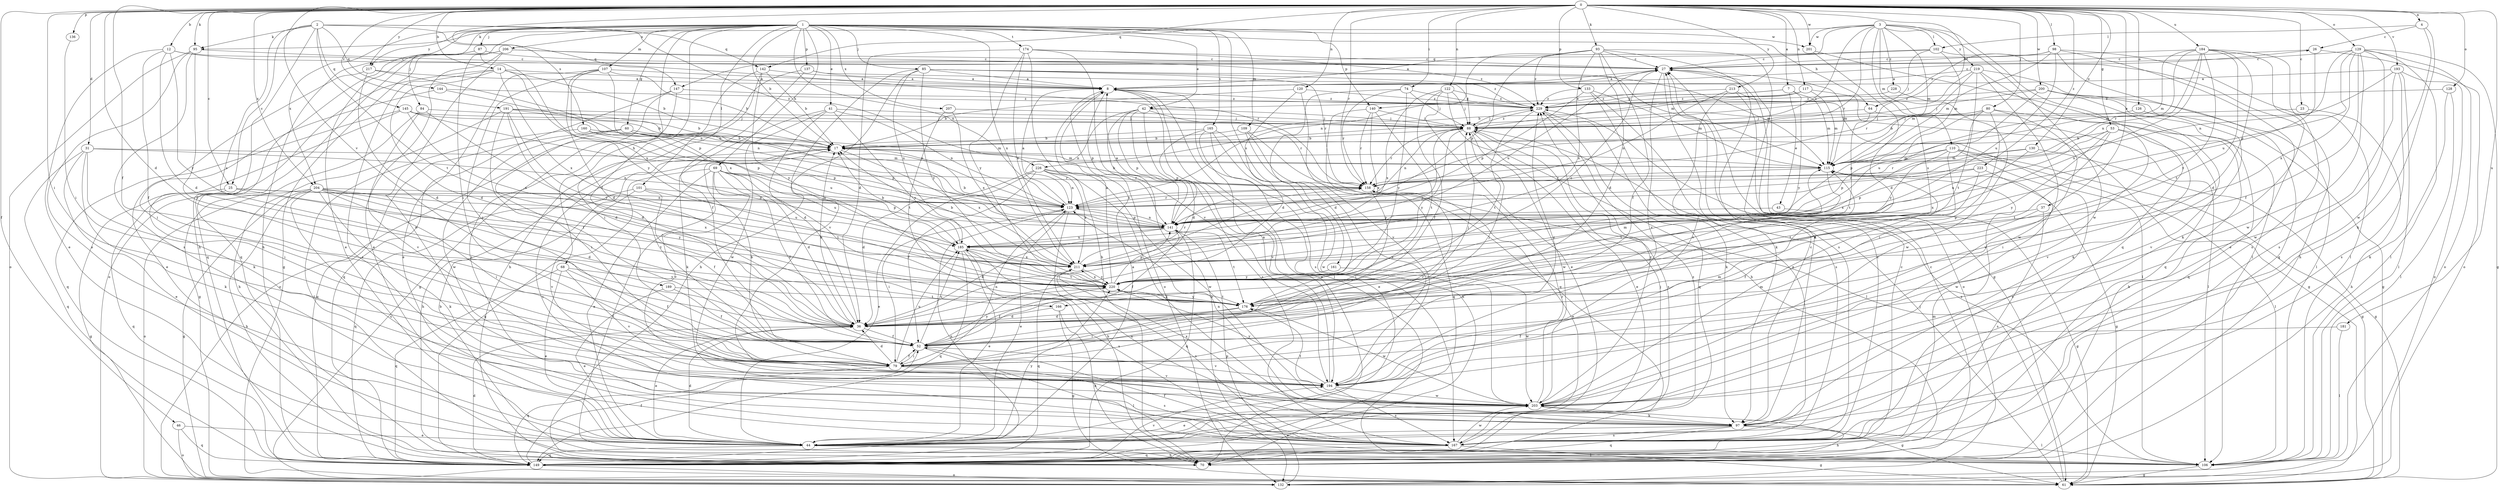 strict digraph  {
0;
1;
2;
3;
4;
7;
8;
12;
14;
17;
23;
25;
26;
27;
31;
36;
37;
41;
42;
43;
44;
46;
52;
53;
60;
61;
64;
68;
69;
70;
74;
79;
80;
84;
85;
87;
88;
93;
95;
97;
98;
101;
102;
106;
107;
109;
110;
115;
117;
120;
122;
123;
126;
128;
129;
130;
132;
133;
136;
137;
140;
141;
142;
144;
145;
147;
149;
158;
160;
161;
165;
166;
167;
174;
176;
181;
184;
185;
189;
191;
193;
194;
200;
201;
203;
204;
206;
207;
211;
213;
217;
219;
220;
223;
226;
228;
229;
0 -> 4  [label=a];
0 -> 7  [label=a];
0 -> 12  [label=b];
0 -> 14  [label=b];
0 -> 23  [label=c];
0 -> 25  [label=c];
0 -> 31  [label=d];
0 -> 36  [label=d];
0 -> 37  [label=e];
0 -> 46  [label=f];
0 -> 52  [label=f];
0 -> 53  [label=g];
0 -> 64  [label=h];
0 -> 74  [label=i];
0 -> 79  [label=i];
0 -> 80  [label=j];
0 -> 93  [label=k];
0 -> 95  [label=k];
0 -> 98  [label=l];
0 -> 117  [label=n];
0 -> 120  [label=n];
0 -> 122  [label=n];
0 -> 126  [label=o];
0 -> 128  [label=o];
0 -> 129  [label=o];
0 -> 130  [label=o];
0 -> 133  [label=p];
0 -> 136  [label=p];
0 -> 142  [label=q];
0 -> 158  [label=r];
0 -> 160  [label=s];
0 -> 181  [label=u];
0 -> 184  [label=u];
0 -> 189  [label=v];
0 -> 191  [label=v];
0 -> 193  [label=v];
0 -> 200  [label=w];
0 -> 201  [label=w];
0 -> 204  [label=x];
0 -> 213  [label=y];
0 -> 217  [label=y];
0 -> 223  [label=z];
1 -> 17  [label=b];
1 -> 41  [label=e];
1 -> 42  [label=e];
1 -> 52  [label=f];
1 -> 60  [label=g];
1 -> 64  [label=h];
1 -> 68  [label=h];
1 -> 69  [label=h];
1 -> 70  [label=h];
1 -> 79  [label=i];
1 -> 84  [label=j];
1 -> 85  [label=j];
1 -> 87  [label=j];
1 -> 101  [label=l];
1 -> 107  [label=m];
1 -> 109  [label=m];
1 -> 123  [label=n];
1 -> 137  [label=p];
1 -> 140  [label=p];
1 -> 161  [label=s];
1 -> 165  [label=s];
1 -> 174  [label=t];
1 -> 201  [label=w];
1 -> 204  [label=x];
1 -> 206  [label=x];
1 -> 207  [label=x];
1 -> 211  [label=x];
1 -> 217  [label=y];
2 -> 25  [label=c];
2 -> 70  [label=h];
2 -> 95  [label=k];
2 -> 142  [label=q];
2 -> 144  [label=q];
2 -> 145  [label=q];
2 -> 147  [label=q];
2 -> 166  [label=s];
2 -> 176  [label=t];
2 -> 226  [label=z];
3 -> 95  [label=k];
3 -> 102  [label=l];
3 -> 110  [label=m];
3 -> 115  [label=m];
3 -> 147  [label=q];
3 -> 149  [label=q];
3 -> 158  [label=r];
3 -> 166  [label=s];
3 -> 201  [label=w];
3 -> 203  [label=w];
3 -> 219  [label=y];
3 -> 226  [label=z];
3 -> 228  [label=z];
4 -> 26  [label=c];
4 -> 97  [label=k];
4 -> 102  [label=l];
4 -> 203  [label=w];
7 -> 42  [label=e];
7 -> 43  [label=e];
7 -> 115  [label=m];
7 -> 140  [label=p];
7 -> 220  [label=y];
8 -> 26  [label=c];
8 -> 27  [label=c];
8 -> 106  [label=l];
8 -> 132  [label=o];
8 -> 141  [label=p];
8 -> 167  [label=s];
8 -> 229  [label=z];
12 -> 27  [label=c];
12 -> 36  [label=d];
12 -> 44  [label=e];
12 -> 52  [label=f];
12 -> 158  [label=r];
12 -> 220  [label=y];
14 -> 8  [label=a];
14 -> 17  [label=b];
14 -> 36  [label=d];
14 -> 132  [label=o];
14 -> 167  [label=s];
14 -> 185  [label=u];
14 -> 211  [label=x];
17 -> 70  [label=h];
17 -> 115  [label=m];
17 -> 167  [label=s];
17 -> 211  [label=x];
23 -> 70  [label=h];
23 -> 88  [label=j];
25 -> 61  [label=g];
25 -> 123  [label=n];
25 -> 141  [label=p];
25 -> 149  [label=q];
25 -> 176  [label=t];
26 -> 27  [label=c];
26 -> 132  [label=o];
26 -> 185  [label=u];
27 -> 8  [label=a];
27 -> 61  [label=g];
27 -> 97  [label=k];
27 -> 115  [label=m];
27 -> 185  [label=u];
27 -> 194  [label=v];
31 -> 44  [label=e];
31 -> 79  [label=i];
31 -> 97  [label=k];
31 -> 115  [label=m];
31 -> 123  [label=n];
31 -> 149  [label=q];
36 -> 17  [label=b];
36 -> 44  [label=e];
36 -> 52  [label=f];
36 -> 88  [label=j];
37 -> 52  [label=f];
37 -> 141  [label=p];
37 -> 167  [label=s];
41 -> 36  [label=d];
41 -> 88  [label=j];
41 -> 97  [label=k];
41 -> 123  [label=n];
41 -> 203  [label=w];
41 -> 220  [label=y];
42 -> 36  [label=d];
42 -> 88  [label=j];
42 -> 123  [label=n];
42 -> 132  [label=o];
42 -> 141  [label=p];
42 -> 158  [label=r];
42 -> 167  [label=s];
43 -> 61  [label=g];
43 -> 141  [label=p];
44 -> 8  [label=a];
44 -> 36  [label=d];
44 -> 70  [label=h];
44 -> 88  [label=j];
44 -> 106  [label=l];
44 -> 149  [label=q];
44 -> 220  [label=y];
46 -> 44  [label=e];
46 -> 132  [label=o];
46 -> 149  [label=q];
52 -> 79  [label=i];
52 -> 88  [label=j];
52 -> 106  [label=l];
52 -> 185  [label=u];
52 -> 194  [label=v];
52 -> 220  [label=y];
53 -> 17  [label=b];
53 -> 79  [label=i];
53 -> 176  [label=t];
53 -> 185  [label=u];
53 -> 194  [label=v];
53 -> 220  [label=y];
60 -> 17  [label=b];
60 -> 79  [label=i];
60 -> 115  [label=m];
60 -> 141  [label=p];
60 -> 149  [label=q];
60 -> 203  [label=w];
61 -> 88  [label=j];
61 -> 229  [label=z];
64 -> 88  [label=j];
64 -> 106  [label=l];
64 -> 176  [label=t];
68 -> 44  [label=e];
68 -> 52  [label=f];
68 -> 149  [label=q];
68 -> 194  [label=v];
68 -> 220  [label=y];
69 -> 36  [label=d];
69 -> 44  [label=e];
69 -> 52  [label=f];
69 -> 106  [label=l];
69 -> 149  [label=q];
69 -> 158  [label=r];
69 -> 176  [label=t];
69 -> 185  [label=u];
69 -> 194  [label=v];
70 -> 8  [label=a];
70 -> 27  [label=c];
74 -> 36  [label=d];
74 -> 88  [label=j];
74 -> 158  [label=r];
74 -> 220  [label=y];
74 -> 229  [label=z];
79 -> 17  [label=b];
79 -> 36  [label=d];
79 -> 52  [label=f];
79 -> 123  [label=n];
79 -> 149  [label=q];
79 -> 158  [label=r];
79 -> 167  [label=s];
79 -> 185  [label=u];
79 -> 194  [label=v];
79 -> 229  [label=z];
80 -> 17  [label=b];
80 -> 70  [label=h];
80 -> 79  [label=i];
80 -> 88  [label=j];
80 -> 141  [label=p];
80 -> 194  [label=v];
80 -> 220  [label=y];
84 -> 36  [label=d];
84 -> 61  [label=g];
84 -> 88  [label=j];
84 -> 194  [label=v];
85 -> 8  [label=a];
85 -> 70  [label=h];
85 -> 115  [label=m];
85 -> 158  [label=r];
85 -> 185  [label=u];
85 -> 194  [label=v];
85 -> 220  [label=y];
85 -> 229  [label=z];
87 -> 27  [label=c];
87 -> 44  [label=e];
87 -> 149  [label=q];
87 -> 220  [label=y];
88 -> 17  [label=b];
88 -> 44  [label=e];
88 -> 123  [label=n];
88 -> 158  [label=r];
88 -> 167  [label=s];
88 -> 203  [label=w];
88 -> 220  [label=y];
88 -> 229  [label=z];
93 -> 27  [label=c];
93 -> 36  [label=d];
93 -> 52  [label=f];
93 -> 97  [label=k];
93 -> 123  [label=n];
93 -> 141  [label=p];
93 -> 167  [label=s];
93 -> 211  [label=x];
93 -> 229  [label=z];
95 -> 27  [label=c];
95 -> 44  [label=e];
95 -> 52  [label=f];
95 -> 132  [label=o];
95 -> 167  [label=s];
97 -> 27  [label=c];
97 -> 44  [label=e];
97 -> 70  [label=h];
97 -> 106  [label=l];
97 -> 149  [label=q];
97 -> 167  [label=s];
97 -> 185  [label=u];
98 -> 27  [label=c];
98 -> 44  [label=e];
98 -> 106  [label=l];
98 -> 115  [label=m];
98 -> 149  [label=q];
98 -> 185  [label=u];
98 -> 229  [label=z];
101 -> 52  [label=f];
101 -> 123  [label=n];
101 -> 149  [label=q];
101 -> 185  [label=u];
101 -> 194  [label=v];
102 -> 8  [label=a];
102 -> 27  [label=c];
102 -> 70  [label=h];
102 -> 88  [label=j];
102 -> 115  [label=m];
106 -> 17  [label=b];
106 -> 61  [label=g];
107 -> 8  [label=a];
107 -> 17  [label=b];
107 -> 36  [label=d];
107 -> 44  [label=e];
107 -> 79  [label=i];
107 -> 141  [label=p];
107 -> 211  [label=x];
109 -> 17  [label=b];
109 -> 106  [label=l];
109 -> 149  [label=q];
109 -> 194  [label=v];
110 -> 36  [label=d];
110 -> 61  [label=g];
110 -> 106  [label=l];
110 -> 115  [label=m];
110 -> 141  [label=p];
110 -> 167  [label=s];
110 -> 211  [label=x];
115 -> 61  [label=g];
115 -> 158  [label=r];
115 -> 176  [label=t];
117 -> 17  [label=b];
117 -> 61  [label=g];
117 -> 88  [label=j];
117 -> 115  [label=m];
117 -> 229  [label=z];
120 -> 17  [label=b];
120 -> 36  [label=d];
120 -> 194  [label=v];
120 -> 229  [label=z];
122 -> 44  [label=e];
122 -> 52  [label=f];
122 -> 70  [label=h];
122 -> 88  [label=j];
122 -> 211  [label=x];
122 -> 229  [label=z];
123 -> 8  [label=a];
123 -> 44  [label=e];
123 -> 70  [label=h];
123 -> 79  [label=i];
123 -> 141  [label=p];
123 -> 158  [label=r];
126 -> 88  [label=j];
126 -> 194  [label=v];
128 -> 97  [label=k];
128 -> 106  [label=l];
128 -> 229  [label=z];
129 -> 27  [label=c];
129 -> 52  [label=f];
129 -> 61  [label=g];
129 -> 106  [label=l];
129 -> 123  [label=n];
129 -> 132  [label=o];
129 -> 141  [label=p];
129 -> 167  [label=s];
129 -> 203  [label=w];
129 -> 211  [label=x];
130 -> 61  [label=g];
130 -> 115  [label=m];
130 -> 158  [label=r];
130 -> 211  [label=x];
132 -> 141  [label=p];
133 -> 44  [label=e];
133 -> 115  [label=m];
133 -> 141  [label=p];
133 -> 167  [label=s];
133 -> 229  [label=z];
136 -> 79  [label=i];
137 -> 8  [label=a];
137 -> 52  [label=f];
137 -> 88  [label=j];
137 -> 167  [label=s];
140 -> 88  [label=j];
140 -> 149  [label=q];
140 -> 158  [label=r];
140 -> 176  [label=t];
140 -> 211  [label=x];
141 -> 8  [label=a];
141 -> 17  [label=b];
141 -> 36  [label=d];
141 -> 52  [label=f];
141 -> 123  [label=n];
141 -> 149  [label=q];
141 -> 176  [label=t];
141 -> 185  [label=u];
142 -> 8  [label=a];
142 -> 17  [label=b];
142 -> 70  [label=h];
142 -> 79  [label=i];
142 -> 220  [label=y];
144 -> 44  [label=e];
144 -> 123  [label=n];
144 -> 229  [label=z];
145 -> 17  [label=b];
145 -> 88  [label=j];
145 -> 97  [label=k];
145 -> 141  [label=p];
145 -> 149  [label=q];
145 -> 211  [label=x];
147 -> 61  [label=g];
147 -> 132  [label=o];
147 -> 149  [label=q];
147 -> 229  [label=z];
149 -> 27  [label=c];
149 -> 36  [label=d];
149 -> 52  [label=f];
149 -> 115  [label=m];
149 -> 123  [label=n];
149 -> 132  [label=o];
149 -> 194  [label=v];
158 -> 17  [label=b];
158 -> 44  [label=e];
158 -> 79  [label=i];
158 -> 123  [label=n];
160 -> 17  [label=b];
160 -> 106  [label=l];
160 -> 141  [label=p];
160 -> 185  [label=u];
161 -> 203  [label=w];
161 -> 220  [label=y];
165 -> 17  [label=b];
165 -> 44  [label=e];
165 -> 70  [label=h];
165 -> 141  [label=p];
165 -> 194  [label=v];
165 -> 203  [label=w];
166 -> 36  [label=d];
166 -> 61  [label=g];
166 -> 70  [label=h];
167 -> 27  [label=c];
167 -> 52  [label=f];
167 -> 61  [label=g];
167 -> 149  [label=q];
167 -> 203  [label=w];
167 -> 229  [label=z];
174 -> 27  [label=c];
174 -> 36  [label=d];
174 -> 70  [label=h];
174 -> 194  [label=v];
174 -> 211  [label=x];
174 -> 220  [label=y];
174 -> 229  [label=z];
176 -> 36  [label=d];
176 -> 79  [label=i];
176 -> 203  [label=w];
176 -> 220  [label=y];
181 -> 52  [label=f];
181 -> 106  [label=l];
184 -> 27  [label=c];
184 -> 36  [label=d];
184 -> 97  [label=k];
184 -> 115  [label=m];
184 -> 123  [label=n];
184 -> 158  [label=r];
184 -> 167  [label=s];
184 -> 176  [label=t];
184 -> 211  [label=x];
184 -> 220  [label=y];
185 -> 17  [label=b];
185 -> 44  [label=e];
185 -> 149  [label=q];
185 -> 167  [label=s];
185 -> 176  [label=t];
185 -> 211  [label=x];
189 -> 44  [label=e];
189 -> 52  [label=f];
189 -> 176  [label=t];
191 -> 17  [label=b];
191 -> 36  [label=d];
191 -> 52  [label=f];
191 -> 70  [label=h];
191 -> 88  [label=j];
191 -> 123  [label=n];
191 -> 220  [label=y];
193 -> 8  [label=a];
193 -> 106  [label=l];
193 -> 115  [label=m];
193 -> 132  [label=o];
193 -> 167  [label=s];
193 -> 203  [label=w];
194 -> 8  [label=a];
194 -> 115  [label=m];
194 -> 167  [label=s];
194 -> 203  [label=w];
194 -> 220  [label=y];
200 -> 61  [label=g];
200 -> 88  [label=j];
200 -> 97  [label=k];
200 -> 149  [label=q];
200 -> 185  [label=u];
200 -> 229  [label=z];
201 -> 36  [label=d];
201 -> 106  [label=l];
203 -> 44  [label=e];
203 -> 61  [label=g];
203 -> 97  [label=k];
203 -> 115  [label=m];
203 -> 123  [label=n];
203 -> 158  [label=r];
203 -> 176  [label=t];
203 -> 211  [label=x];
203 -> 229  [label=z];
204 -> 36  [label=d];
204 -> 61  [label=g];
204 -> 70  [label=h];
204 -> 79  [label=i];
204 -> 97  [label=k];
204 -> 123  [label=n];
204 -> 132  [label=o];
204 -> 167  [label=s];
204 -> 211  [label=x];
204 -> 220  [label=y];
206 -> 27  [label=c];
206 -> 44  [label=e];
206 -> 61  [label=g];
206 -> 115  [label=m];
206 -> 149  [label=q];
206 -> 203  [label=w];
207 -> 88  [label=j];
207 -> 176  [label=t];
207 -> 211  [label=x];
211 -> 17  [label=b];
211 -> 88  [label=j];
211 -> 149  [label=q];
211 -> 158  [label=r];
211 -> 167  [label=s];
211 -> 220  [label=y];
213 -> 106  [label=l];
213 -> 123  [label=n];
213 -> 132  [label=o];
213 -> 194  [label=v];
213 -> 229  [label=z];
217 -> 8  [label=a];
217 -> 36  [label=d];
217 -> 79  [label=i];
217 -> 123  [label=n];
219 -> 8  [label=a];
219 -> 106  [label=l];
219 -> 115  [label=m];
219 -> 149  [label=q];
219 -> 158  [label=r];
219 -> 176  [label=t];
219 -> 203  [label=w];
220 -> 8  [label=a];
220 -> 27  [label=c];
220 -> 52  [label=f];
220 -> 115  [label=m];
220 -> 141  [label=p];
220 -> 176  [label=t];
220 -> 211  [label=x];
223 -> 141  [label=p];
223 -> 158  [label=r];
223 -> 176  [label=t];
223 -> 203  [label=w];
226 -> 36  [label=d];
226 -> 44  [label=e];
226 -> 52  [label=f];
226 -> 97  [label=k];
226 -> 123  [label=n];
226 -> 158  [label=r];
226 -> 203  [label=w];
226 -> 211  [label=x];
228 -> 203  [label=w];
228 -> 229  [label=z];
229 -> 88  [label=j];
229 -> 97  [label=k];
229 -> 149  [label=q];
229 -> 176  [label=t];
}

